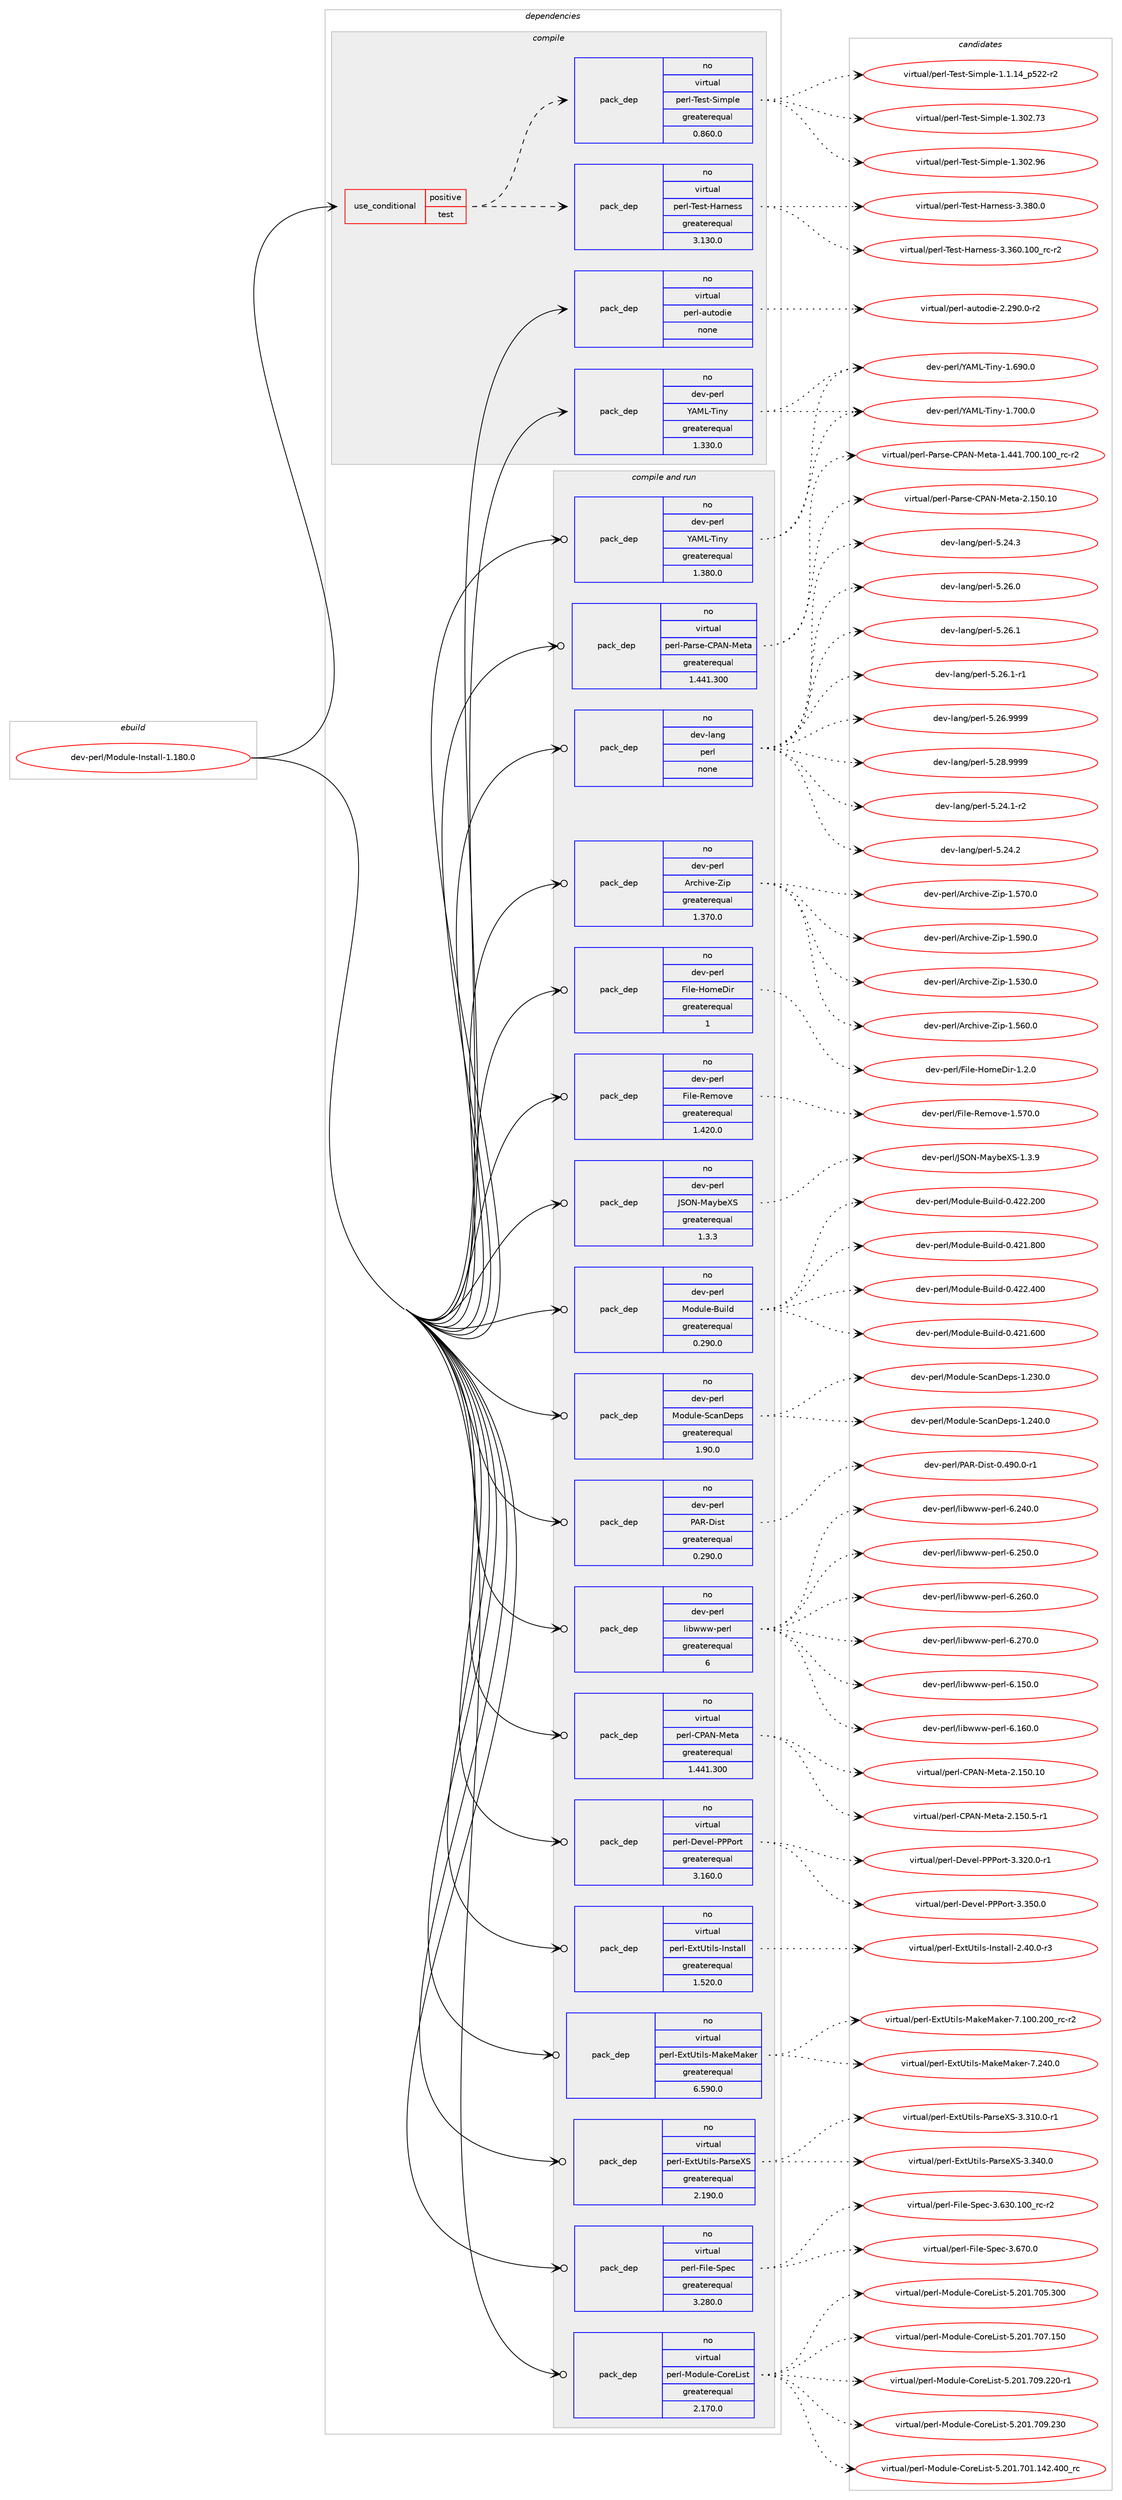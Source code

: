 digraph prolog {

# *************
# Graph options
# *************

newrank=true;
concentrate=true;
compound=true;
graph [rankdir=LR,fontname=Helvetica,fontsize=10,ranksep=1.5];#, ranksep=2.5, nodesep=0.2];
edge  [arrowhead=vee];
node  [fontname=Helvetica,fontsize=10];

# **********
# The ebuild
# **********

subgraph cluster_leftcol {
color=gray;
rank=same;
label=<<i>ebuild</i>>;
id [label="dev-perl/Module-Install-1.180.0", color=red, width=4, href="../dev-perl/Module-Install-1.180.0.svg"];
}

# ****************
# The dependencies
# ****************

subgraph cluster_midcol {
color=gray;
label=<<i>dependencies</i>>;
subgraph cluster_compile {
fillcolor="#eeeeee";
style=filled;
label=<<i>compile</i>>;
subgraph cond27629 {
dependency134471 [label=<<TABLE BORDER="0" CELLBORDER="1" CELLSPACING="0" CELLPADDING="4"><TR><TD ROWSPAN="3" CELLPADDING="10">use_conditional</TD></TR><TR><TD>positive</TD></TR><TR><TD>test</TD></TR></TABLE>>, shape=none, color=red];
subgraph pack103159 {
dependency134472 [label=<<TABLE BORDER="0" CELLBORDER="1" CELLSPACING="0" CELLPADDING="4" WIDTH="220"><TR><TD ROWSPAN="6" CELLPADDING="30">pack_dep</TD></TR><TR><TD WIDTH="110">no</TD></TR><TR><TD>virtual</TD></TR><TR><TD>perl-Test-Harness</TD></TR><TR><TD>greaterequal</TD></TR><TR><TD>3.130.0</TD></TR></TABLE>>, shape=none, color=blue];
}
dependency134471:e -> dependency134472:w [weight=20,style="dashed",arrowhead="vee"];
subgraph pack103160 {
dependency134473 [label=<<TABLE BORDER="0" CELLBORDER="1" CELLSPACING="0" CELLPADDING="4" WIDTH="220"><TR><TD ROWSPAN="6" CELLPADDING="30">pack_dep</TD></TR><TR><TD WIDTH="110">no</TD></TR><TR><TD>virtual</TD></TR><TR><TD>perl-Test-Simple</TD></TR><TR><TD>greaterequal</TD></TR><TR><TD>0.860.0</TD></TR></TABLE>>, shape=none, color=blue];
}
dependency134471:e -> dependency134473:w [weight=20,style="dashed",arrowhead="vee"];
}
id:e -> dependency134471:w [weight=20,style="solid",arrowhead="vee"];
subgraph pack103161 {
dependency134474 [label=<<TABLE BORDER="0" CELLBORDER="1" CELLSPACING="0" CELLPADDING="4" WIDTH="220"><TR><TD ROWSPAN="6" CELLPADDING="30">pack_dep</TD></TR><TR><TD WIDTH="110">no</TD></TR><TR><TD>dev-perl</TD></TR><TR><TD>YAML-Tiny</TD></TR><TR><TD>greaterequal</TD></TR><TR><TD>1.330.0</TD></TR></TABLE>>, shape=none, color=blue];
}
id:e -> dependency134474:w [weight=20,style="solid",arrowhead="vee"];
subgraph pack103162 {
dependency134475 [label=<<TABLE BORDER="0" CELLBORDER="1" CELLSPACING="0" CELLPADDING="4" WIDTH="220"><TR><TD ROWSPAN="6" CELLPADDING="30">pack_dep</TD></TR><TR><TD WIDTH="110">no</TD></TR><TR><TD>virtual</TD></TR><TR><TD>perl-autodie</TD></TR><TR><TD>none</TD></TR><TR><TD></TD></TR></TABLE>>, shape=none, color=blue];
}
id:e -> dependency134475:w [weight=20,style="solid",arrowhead="vee"];
}
subgraph cluster_compileandrun {
fillcolor="#eeeeee";
style=filled;
label=<<i>compile and run</i>>;
subgraph pack103163 {
dependency134476 [label=<<TABLE BORDER="0" CELLBORDER="1" CELLSPACING="0" CELLPADDING="4" WIDTH="220"><TR><TD ROWSPAN="6" CELLPADDING="30">pack_dep</TD></TR><TR><TD WIDTH="110">no</TD></TR><TR><TD>dev-lang</TD></TR><TR><TD>perl</TD></TR><TR><TD>none</TD></TR><TR><TD></TD></TR></TABLE>>, shape=none, color=blue];
}
id:e -> dependency134476:w [weight=20,style="solid",arrowhead="odotvee"];
subgraph pack103164 {
dependency134477 [label=<<TABLE BORDER="0" CELLBORDER="1" CELLSPACING="0" CELLPADDING="4" WIDTH="220"><TR><TD ROWSPAN="6" CELLPADDING="30">pack_dep</TD></TR><TR><TD WIDTH="110">no</TD></TR><TR><TD>dev-perl</TD></TR><TR><TD>Archive-Zip</TD></TR><TR><TD>greaterequal</TD></TR><TR><TD>1.370.0</TD></TR></TABLE>>, shape=none, color=blue];
}
id:e -> dependency134477:w [weight=20,style="solid",arrowhead="odotvee"];
subgraph pack103165 {
dependency134478 [label=<<TABLE BORDER="0" CELLBORDER="1" CELLSPACING="0" CELLPADDING="4" WIDTH="220"><TR><TD ROWSPAN="6" CELLPADDING="30">pack_dep</TD></TR><TR><TD WIDTH="110">no</TD></TR><TR><TD>dev-perl</TD></TR><TR><TD>File-HomeDir</TD></TR><TR><TD>greaterequal</TD></TR><TR><TD>1</TD></TR></TABLE>>, shape=none, color=blue];
}
id:e -> dependency134478:w [weight=20,style="solid",arrowhead="odotvee"];
subgraph pack103166 {
dependency134479 [label=<<TABLE BORDER="0" CELLBORDER="1" CELLSPACING="0" CELLPADDING="4" WIDTH="220"><TR><TD ROWSPAN="6" CELLPADDING="30">pack_dep</TD></TR><TR><TD WIDTH="110">no</TD></TR><TR><TD>dev-perl</TD></TR><TR><TD>File-Remove</TD></TR><TR><TD>greaterequal</TD></TR><TR><TD>1.420.0</TD></TR></TABLE>>, shape=none, color=blue];
}
id:e -> dependency134479:w [weight=20,style="solid",arrowhead="odotvee"];
subgraph pack103167 {
dependency134480 [label=<<TABLE BORDER="0" CELLBORDER="1" CELLSPACING="0" CELLPADDING="4" WIDTH="220"><TR><TD ROWSPAN="6" CELLPADDING="30">pack_dep</TD></TR><TR><TD WIDTH="110">no</TD></TR><TR><TD>dev-perl</TD></TR><TR><TD>JSON-MaybeXS</TD></TR><TR><TD>greaterequal</TD></TR><TR><TD>1.3.3</TD></TR></TABLE>>, shape=none, color=blue];
}
id:e -> dependency134480:w [weight=20,style="solid",arrowhead="odotvee"];
subgraph pack103168 {
dependency134481 [label=<<TABLE BORDER="0" CELLBORDER="1" CELLSPACING="0" CELLPADDING="4" WIDTH="220"><TR><TD ROWSPAN="6" CELLPADDING="30">pack_dep</TD></TR><TR><TD WIDTH="110">no</TD></TR><TR><TD>dev-perl</TD></TR><TR><TD>Module-Build</TD></TR><TR><TD>greaterequal</TD></TR><TR><TD>0.290.0</TD></TR></TABLE>>, shape=none, color=blue];
}
id:e -> dependency134481:w [weight=20,style="solid",arrowhead="odotvee"];
subgraph pack103169 {
dependency134482 [label=<<TABLE BORDER="0" CELLBORDER="1" CELLSPACING="0" CELLPADDING="4" WIDTH="220"><TR><TD ROWSPAN="6" CELLPADDING="30">pack_dep</TD></TR><TR><TD WIDTH="110">no</TD></TR><TR><TD>dev-perl</TD></TR><TR><TD>Module-ScanDeps</TD></TR><TR><TD>greaterequal</TD></TR><TR><TD>1.90.0</TD></TR></TABLE>>, shape=none, color=blue];
}
id:e -> dependency134482:w [weight=20,style="solid",arrowhead="odotvee"];
subgraph pack103170 {
dependency134483 [label=<<TABLE BORDER="0" CELLBORDER="1" CELLSPACING="0" CELLPADDING="4" WIDTH="220"><TR><TD ROWSPAN="6" CELLPADDING="30">pack_dep</TD></TR><TR><TD WIDTH="110">no</TD></TR><TR><TD>dev-perl</TD></TR><TR><TD>PAR-Dist</TD></TR><TR><TD>greaterequal</TD></TR><TR><TD>0.290.0</TD></TR></TABLE>>, shape=none, color=blue];
}
id:e -> dependency134483:w [weight=20,style="solid",arrowhead="odotvee"];
subgraph pack103171 {
dependency134484 [label=<<TABLE BORDER="0" CELLBORDER="1" CELLSPACING="0" CELLPADDING="4" WIDTH="220"><TR><TD ROWSPAN="6" CELLPADDING="30">pack_dep</TD></TR><TR><TD WIDTH="110">no</TD></TR><TR><TD>dev-perl</TD></TR><TR><TD>YAML-Tiny</TD></TR><TR><TD>greaterequal</TD></TR><TR><TD>1.380.0</TD></TR></TABLE>>, shape=none, color=blue];
}
id:e -> dependency134484:w [weight=20,style="solid",arrowhead="odotvee"];
subgraph pack103172 {
dependency134485 [label=<<TABLE BORDER="0" CELLBORDER="1" CELLSPACING="0" CELLPADDING="4" WIDTH="220"><TR><TD ROWSPAN="6" CELLPADDING="30">pack_dep</TD></TR><TR><TD WIDTH="110">no</TD></TR><TR><TD>dev-perl</TD></TR><TR><TD>libwww-perl</TD></TR><TR><TD>greaterequal</TD></TR><TR><TD>6</TD></TR></TABLE>>, shape=none, color=blue];
}
id:e -> dependency134485:w [weight=20,style="solid",arrowhead="odotvee"];
subgraph pack103173 {
dependency134486 [label=<<TABLE BORDER="0" CELLBORDER="1" CELLSPACING="0" CELLPADDING="4" WIDTH="220"><TR><TD ROWSPAN="6" CELLPADDING="30">pack_dep</TD></TR><TR><TD WIDTH="110">no</TD></TR><TR><TD>virtual</TD></TR><TR><TD>perl-CPAN-Meta</TD></TR><TR><TD>greaterequal</TD></TR><TR><TD>1.441.300</TD></TR></TABLE>>, shape=none, color=blue];
}
id:e -> dependency134486:w [weight=20,style="solid",arrowhead="odotvee"];
subgraph pack103174 {
dependency134487 [label=<<TABLE BORDER="0" CELLBORDER="1" CELLSPACING="0" CELLPADDING="4" WIDTH="220"><TR><TD ROWSPAN="6" CELLPADDING="30">pack_dep</TD></TR><TR><TD WIDTH="110">no</TD></TR><TR><TD>virtual</TD></TR><TR><TD>perl-Devel-PPPort</TD></TR><TR><TD>greaterequal</TD></TR><TR><TD>3.160.0</TD></TR></TABLE>>, shape=none, color=blue];
}
id:e -> dependency134487:w [weight=20,style="solid",arrowhead="odotvee"];
subgraph pack103175 {
dependency134488 [label=<<TABLE BORDER="0" CELLBORDER="1" CELLSPACING="0" CELLPADDING="4" WIDTH="220"><TR><TD ROWSPAN="6" CELLPADDING="30">pack_dep</TD></TR><TR><TD WIDTH="110">no</TD></TR><TR><TD>virtual</TD></TR><TR><TD>perl-ExtUtils-Install</TD></TR><TR><TD>greaterequal</TD></TR><TR><TD>1.520.0</TD></TR></TABLE>>, shape=none, color=blue];
}
id:e -> dependency134488:w [weight=20,style="solid",arrowhead="odotvee"];
subgraph pack103176 {
dependency134489 [label=<<TABLE BORDER="0" CELLBORDER="1" CELLSPACING="0" CELLPADDING="4" WIDTH="220"><TR><TD ROWSPAN="6" CELLPADDING="30">pack_dep</TD></TR><TR><TD WIDTH="110">no</TD></TR><TR><TD>virtual</TD></TR><TR><TD>perl-ExtUtils-MakeMaker</TD></TR><TR><TD>greaterequal</TD></TR><TR><TD>6.590.0</TD></TR></TABLE>>, shape=none, color=blue];
}
id:e -> dependency134489:w [weight=20,style="solid",arrowhead="odotvee"];
subgraph pack103177 {
dependency134490 [label=<<TABLE BORDER="0" CELLBORDER="1" CELLSPACING="0" CELLPADDING="4" WIDTH="220"><TR><TD ROWSPAN="6" CELLPADDING="30">pack_dep</TD></TR><TR><TD WIDTH="110">no</TD></TR><TR><TD>virtual</TD></TR><TR><TD>perl-ExtUtils-ParseXS</TD></TR><TR><TD>greaterequal</TD></TR><TR><TD>2.190.0</TD></TR></TABLE>>, shape=none, color=blue];
}
id:e -> dependency134490:w [weight=20,style="solid",arrowhead="odotvee"];
subgraph pack103178 {
dependency134491 [label=<<TABLE BORDER="0" CELLBORDER="1" CELLSPACING="0" CELLPADDING="4" WIDTH="220"><TR><TD ROWSPAN="6" CELLPADDING="30">pack_dep</TD></TR><TR><TD WIDTH="110">no</TD></TR><TR><TD>virtual</TD></TR><TR><TD>perl-File-Spec</TD></TR><TR><TD>greaterequal</TD></TR><TR><TD>3.280.0</TD></TR></TABLE>>, shape=none, color=blue];
}
id:e -> dependency134491:w [weight=20,style="solid",arrowhead="odotvee"];
subgraph pack103179 {
dependency134492 [label=<<TABLE BORDER="0" CELLBORDER="1" CELLSPACING="0" CELLPADDING="4" WIDTH="220"><TR><TD ROWSPAN="6" CELLPADDING="30">pack_dep</TD></TR><TR><TD WIDTH="110">no</TD></TR><TR><TD>virtual</TD></TR><TR><TD>perl-Module-CoreList</TD></TR><TR><TD>greaterequal</TD></TR><TR><TD>2.170.0</TD></TR></TABLE>>, shape=none, color=blue];
}
id:e -> dependency134492:w [weight=20,style="solid",arrowhead="odotvee"];
subgraph pack103180 {
dependency134493 [label=<<TABLE BORDER="0" CELLBORDER="1" CELLSPACING="0" CELLPADDING="4" WIDTH="220"><TR><TD ROWSPAN="6" CELLPADDING="30">pack_dep</TD></TR><TR><TD WIDTH="110">no</TD></TR><TR><TD>virtual</TD></TR><TR><TD>perl-Parse-CPAN-Meta</TD></TR><TR><TD>greaterequal</TD></TR><TR><TD>1.441.300</TD></TR></TABLE>>, shape=none, color=blue];
}
id:e -> dependency134493:w [weight=20,style="solid",arrowhead="odotvee"];
}
subgraph cluster_run {
fillcolor="#eeeeee";
style=filled;
label=<<i>run</i>>;
}
}

# **************
# The candidates
# **************

subgraph cluster_choices {
rank=same;
color=gray;
label=<<i>candidates</i>>;

subgraph choice103159 {
color=black;
nodesep=1;
choice118105114116117971084711210111410845841011151164572971141101011151154551465154484649484895114994511450 [label="virtual/perl-Test-Harness-3.360.100_rc-r2", color=red, width=4,href="../virtual/perl-Test-Harness-3.360.100_rc-r2.svg"];
choice118105114116117971084711210111410845841011151164572971141101011151154551465156484648 [label="virtual/perl-Test-Harness-3.380.0", color=red, width=4,href="../virtual/perl-Test-Harness-3.380.0.svg"];
dependency134472:e -> choice118105114116117971084711210111410845841011151164572971141101011151154551465154484649484895114994511450:w [style=dotted,weight="100"];
dependency134472:e -> choice118105114116117971084711210111410845841011151164572971141101011151154551465156484648:w [style=dotted,weight="100"];
}
subgraph choice103160 {
color=black;
nodesep=1;
choice11810511411611797108471121011141084584101115116458310510911210810145494649464952951125350504511450 [label="virtual/perl-Test-Simple-1.1.14_p522-r2", color=red, width=4,href="../virtual/perl-Test-Simple-1.1.14_p522-r2.svg"];
choice118105114116117971084711210111410845841011151164583105109112108101454946514850465551 [label="virtual/perl-Test-Simple-1.302.73", color=red, width=4,href="../virtual/perl-Test-Simple-1.302.73.svg"];
choice118105114116117971084711210111410845841011151164583105109112108101454946514850465754 [label="virtual/perl-Test-Simple-1.302.96", color=red, width=4,href="../virtual/perl-Test-Simple-1.302.96.svg"];
dependency134473:e -> choice11810511411611797108471121011141084584101115116458310510911210810145494649464952951125350504511450:w [style=dotted,weight="100"];
dependency134473:e -> choice118105114116117971084711210111410845841011151164583105109112108101454946514850465551:w [style=dotted,weight="100"];
dependency134473:e -> choice118105114116117971084711210111410845841011151164583105109112108101454946514850465754:w [style=dotted,weight="100"];
}
subgraph choice103161 {
color=black;
nodesep=1;
choice10010111845112101114108478965777645841051101214549465457484648 [label="dev-perl/YAML-Tiny-1.690.0", color=red, width=4,href="../dev-perl/YAML-Tiny-1.690.0.svg"];
choice10010111845112101114108478965777645841051101214549465548484648 [label="dev-perl/YAML-Tiny-1.700.0", color=red, width=4,href="../dev-perl/YAML-Tiny-1.700.0.svg"];
dependency134474:e -> choice10010111845112101114108478965777645841051101214549465457484648:w [style=dotted,weight="100"];
dependency134474:e -> choice10010111845112101114108478965777645841051101214549465548484648:w [style=dotted,weight="100"];
}
subgraph choice103162 {
color=black;
nodesep=1;
choice1181051141161179710847112101114108459711711611110010510145504650574846484511450 [label="virtual/perl-autodie-2.290.0-r2", color=red, width=4,href="../virtual/perl-autodie-2.290.0-r2.svg"];
dependency134475:e -> choice1181051141161179710847112101114108459711711611110010510145504650574846484511450:w [style=dotted,weight="100"];
}
subgraph choice103163 {
color=black;
nodesep=1;
choice100101118451089711010347112101114108455346505246494511450 [label="dev-lang/perl-5.24.1-r2", color=red, width=4,href="../dev-lang/perl-5.24.1-r2.svg"];
choice10010111845108971101034711210111410845534650524650 [label="dev-lang/perl-5.24.2", color=red, width=4,href="../dev-lang/perl-5.24.2.svg"];
choice10010111845108971101034711210111410845534650524651 [label="dev-lang/perl-5.24.3", color=red, width=4,href="../dev-lang/perl-5.24.3.svg"];
choice10010111845108971101034711210111410845534650544648 [label="dev-lang/perl-5.26.0", color=red, width=4,href="../dev-lang/perl-5.26.0.svg"];
choice10010111845108971101034711210111410845534650544649 [label="dev-lang/perl-5.26.1", color=red, width=4,href="../dev-lang/perl-5.26.1.svg"];
choice100101118451089711010347112101114108455346505446494511449 [label="dev-lang/perl-5.26.1-r1", color=red, width=4,href="../dev-lang/perl-5.26.1-r1.svg"];
choice10010111845108971101034711210111410845534650544657575757 [label="dev-lang/perl-5.26.9999", color=red, width=4,href="../dev-lang/perl-5.26.9999.svg"];
choice10010111845108971101034711210111410845534650564657575757 [label="dev-lang/perl-5.28.9999", color=red, width=4,href="../dev-lang/perl-5.28.9999.svg"];
dependency134476:e -> choice100101118451089711010347112101114108455346505246494511450:w [style=dotted,weight="100"];
dependency134476:e -> choice10010111845108971101034711210111410845534650524650:w [style=dotted,weight="100"];
dependency134476:e -> choice10010111845108971101034711210111410845534650524651:w [style=dotted,weight="100"];
dependency134476:e -> choice10010111845108971101034711210111410845534650544648:w [style=dotted,weight="100"];
dependency134476:e -> choice10010111845108971101034711210111410845534650544649:w [style=dotted,weight="100"];
dependency134476:e -> choice100101118451089711010347112101114108455346505446494511449:w [style=dotted,weight="100"];
dependency134476:e -> choice10010111845108971101034711210111410845534650544657575757:w [style=dotted,weight="100"];
dependency134476:e -> choice10010111845108971101034711210111410845534650564657575757:w [style=dotted,weight="100"];
}
subgraph choice103164 {
color=black;
nodesep=1;
choice1001011184511210111410847651149910410511810145901051124549465351484648 [label="dev-perl/Archive-Zip-1.530.0", color=red, width=4,href="../dev-perl/Archive-Zip-1.530.0.svg"];
choice1001011184511210111410847651149910410511810145901051124549465354484648 [label="dev-perl/Archive-Zip-1.560.0", color=red, width=4,href="../dev-perl/Archive-Zip-1.560.0.svg"];
choice1001011184511210111410847651149910410511810145901051124549465355484648 [label="dev-perl/Archive-Zip-1.570.0", color=red, width=4,href="../dev-perl/Archive-Zip-1.570.0.svg"];
choice1001011184511210111410847651149910410511810145901051124549465357484648 [label="dev-perl/Archive-Zip-1.590.0", color=red, width=4,href="../dev-perl/Archive-Zip-1.590.0.svg"];
dependency134477:e -> choice1001011184511210111410847651149910410511810145901051124549465351484648:w [style=dotted,weight="100"];
dependency134477:e -> choice1001011184511210111410847651149910410511810145901051124549465354484648:w [style=dotted,weight="100"];
dependency134477:e -> choice1001011184511210111410847651149910410511810145901051124549465355484648:w [style=dotted,weight="100"];
dependency134477:e -> choice1001011184511210111410847651149910410511810145901051124549465357484648:w [style=dotted,weight="100"];
}
subgraph choice103165 {
color=black;
nodesep=1;
choice100101118451121011141084770105108101457211110910168105114454946504648 [label="dev-perl/File-HomeDir-1.2.0", color=red, width=4,href="../dev-perl/File-HomeDir-1.2.0.svg"];
dependency134478:e -> choice100101118451121011141084770105108101457211110910168105114454946504648:w [style=dotted,weight="100"];
}
subgraph choice103166 {
color=black;
nodesep=1;
choice10010111845112101114108477010510810145821011091111181014549465355484648 [label="dev-perl/File-Remove-1.570.0", color=red, width=4,href="../dev-perl/File-Remove-1.570.0.svg"];
dependency134479:e -> choice10010111845112101114108477010510810145821011091111181014549465355484648:w [style=dotted,weight="100"];
}
subgraph choice103167 {
color=black;
nodesep=1;
choice100101118451121011141084774837978457797121981018883454946514657 [label="dev-perl/JSON-MaybeXS-1.3.9", color=red, width=4,href="../dev-perl/JSON-MaybeXS-1.3.9.svg"];
dependency134480:e -> choice100101118451121011141084774837978457797121981018883454946514657:w [style=dotted,weight="100"];
}
subgraph choice103168 {
color=black;
nodesep=1;
choice100101118451121011141084777111100117108101456611710510810045484652504946544848 [label="dev-perl/Module-Build-0.421.600", color=red, width=4,href="../dev-perl/Module-Build-0.421.600.svg"];
choice100101118451121011141084777111100117108101456611710510810045484652504946564848 [label="dev-perl/Module-Build-0.421.800", color=red, width=4,href="../dev-perl/Module-Build-0.421.800.svg"];
choice100101118451121011141084777111100117108101456611710510810045484652505046504848 [label="dev-perl/Module-Build-0.422.200", color=red, width=4,href="../dev-perl/Module-Build-0.422.200.svg"];
choice100101118451121011141084777111100117108101456611710510810045484652505046524848 [label="dev-perl/Module-Build-0.422.400", color=red, width=4,href="../dev-perl/Module-Build-0.422.400.svg"];
dependency134481:e -> choice100101118451121011141084777111100117108101456611710510810045484652504946544848:w [style=dotted,weight="100"];
dependency134481:e -> choice100101118451121011141084777111100117108101456611710510810045484652504946564848:w [style=dotted,weight="100"];
dependency134481:e -> choice100101118451121011141084777111100117108101456611710510810045484652505046504848:w [style=dotted,weight="100"];
dependency134481:e -> choice100101118451121011141084777111100117108101456611710510810045484652505046524848:w [style=dotted,weight="100"];
}
subgraph choice103169 {
color=black;
nodesep=1;
choice10010111845112101114108477711110011710810145839997110681011121154549465051484648 [label="dev-perl/Module-ScanDeps-1.230.0", color=red, width=4,href="../dev-perl/Module-ScanDeps-1.230.0.svg"];
choice10010111845112101114108477711110011710810145839997110681011121154549465052484648 [label="dev-perl/Module-ScanDeps-1.240.0", color=red, width=4,href="../dev-perl/Module-ScanDeps-1.240.0.svg"];
dependency134482:e -> choice10010111845112101114108477711110011710810145839997110681011121154549465051484648:w [style=dotted,weight="100"];
dependency134482:e -> choice10010111845112101114108477711110011710810145839997110681011121154549465052484648:w [style=dotted,weight="100"];
}
subgraph choice103170 {
color=black;
nodesep=1;
choice1001011184511210111410847806582456810511511645484652574846484511449 [label="dev-perl/PAR-Dist-0.490.0-r1", color=red, width=4,href="../dev-perl/PAR-Dist-0.490.0-r1.svg"];
dependency134483:e -> choice1001011184511210111410847806582456810511511645484652574846484511449:w [style=dotted,weight="100"];
}
subgraph choice103171 {
color=black;
nodesep=1;
choice10010111845112101114108478965777645841051101214549465457484648 [label="dev-perl/YAML-Tiny-1.690.0", color=red, width=4,href="../dev-perl/YAML-Tiny-1.690.0.svg"];
choice10010111845112101114108478965777645841051101214549465548484648 [label="dev-perl/YAML-Tiny-1.700.0", color=red, width=4,href="../dev-perl/YAML-Tiny-1.700.0.svg"];
dependency134484:e -> choice10010111845112101114108478965777645841051101214549465457484648:w [style=dotted,weight="100"];
dependency134484:e -> choice10010111845112101114108478965777645841051101214549465548484648:w [style=dotted,weight="100"];
}
subgraph choice103172 {
color=black;
nodesep=1;
choice100101118451121011141084710810598119119119451121011141084554464953484648 [label="dev-perl/libwww-perl-6.150.0", color=red, width=4,href="../dev-perl/libwww-perl-6.150.0.svg"];
choice100101118451121011141084710810598119119119451121011141084554464954484648 [label="dev-perl/libwww-perl-6.160.0", color=red, width=4,href="../dev-perl/libwww-perl-6.160.0.svg"];
choice100101118451121011141084710810598119119119451121011141084554465052484648 [label="dev-perl/libwww-perl-6.240.0", color=red, width=4,href="../dev-perl/libwww-perl-6.240.0.svg"];
choice100101118451121011141084710810598119119119451121011141084554465053484648 [label="dev-perl/libwww-perl-6.250.0", color=red, width=4,href="../dev-perl/libwww-perl-6.250.0.svg"];
choice100101118451121011141084710810598119119119451121011141084554465054484648 [label="dev-perl/libwww-perl-6.260.0", color=red, width=4,href="../dev-perl/libwww-perl-6.260.0.svg"];
choice100101118451121011141084710810598119119119451121011141084554465055484648 [label="dev-perl/libwww-perl-6.270.0", color=red, width=4,href="../dev-perl/libwww-perl-6.270.0.svg"];
dependency134485:e -> choice100101118451121011141084710810598119119119451121011141084554464953484648:w [style=dotted,weight="100"];
dependency134485:e -> choice100101118451121011141084710810598119119119451121011141084554464954484648:w [style=dotted,weight="100"];
dependency134485:e -> choice100101118451121011141084710810598119119119451121011141084554465052484648:w [style=dotted,weight="100"];
dependency134485:e -> choice100101118451121011141084710810598119119119451121011141084554465053484648:w [style=dotted,weight="100"];
dependency134485:e -> choice100101118451121011141084710810598119119119451121011141084554465054484648:w [style=dotted,weight="100"];
dependency134485:e -> choice100101118451121011141084710810598119119119451121011141084554465055484648:w [style=dotted,weight="100"];
}
subgraph choice103173 {
color=black;
nodesep=1;
choice11810511411611797108471121011141084567806578457710111697455046495348464948 [label="virtual/perl-CPAN-Meta-2.150.10", color=red, width=4,href="../virtual/perl-CPAN-Meta-2.150.10.svg"];
choice1181051141161179710847112101114108456780657845771011169745504649534846534511449 [label="virtual/perl-CPAN-Meta-2.150.5-r1", color=red, width=4,href="../virtual/perl-CPAN-Meta-2.150.5-r1.svg"];
dependency134486:e -> choice11810511411611797108471121011141084567806578457710111697455046495348464948:w [style=dotted,weight="100"];
dependency134486:e -> choice1181051141161179710847112101114108456780657845771011169745504649534846534511449:w [style=dotted,weight="100"];
}
subgraph choice103174 {
color=black;
nodesep=1;
choice118105114116117971084711210111410845681011181011084580808011111411645514651504846484511449 [label="virtual/perl-Devel-PPPort-3.320.0-r1", color=red, width=4,href="../virtual/perl-Devel-PPPort-3.320.0-r1.svg"];
choice11810511411611797108471121011141084568101118101108458080801111141164551465153484648 [label="virtual/perl-Devel-PPPort-3.350.0", color=red, width=4,href="../virtual/perl-Devel-PPPort-3.350.0.svg"];
dependency134487:e -> choice118105114116117971084711210111410845681011181011084580808011111411645514651504846484511449:w [style=dotted,weight="100"];
dependency134487:e -> choice11810511411611797108471121011141084568101118101108458080801111141164551465153484648:w [style=dotted,weight="100"];
}
subgraph choice103175 {
color=black;
nodesep=1;
choice1181051141161179710847112101114108456912011685116105108115457311011511697108108455046524846484511451 [label="virtual/perl-ExtUtils-Install-2.40.0-r3", color=red, width=4,href="../virtual/perl-ExtUtils-Install-2.40.0-r3.svg"];
dependency134488:e -> choice1181051141161179710847112101114108456912011685116105108115457311011511697108108455046524846484511451:w [style=dotted,weight="100"];
}
subgraph choice103176 {
color=black;
nodesep=1;
choice118105114116117971084711210111410845691201168511610510811545779710710177971071011144555464948484650484895114994511450 [label="virtual/perl-ExtUtils-MakeMaker-7.100.200_rc-r2", color=red, width=4,href="../virtual/perl-ExtUtils-MakeMaker-7.100.200_rc-r2.svg"];
choice118105114116117971084711210111410845691201168511610510811545779710710177971071011144555465052484648 [label="virtual/perl-ExtUtils-MakeMaker-7.240.0", color=red, width=4,href="../virtual/perl-ExtUtils-MakeMaker-7.240.0.svg"];
dependency134489:e -> choice118105114116117971084711210111410845691201168511610510811545779710710177971071011144555464948484650484895114994511450:w [style=dotted,weight="100"];
dependency134489:e -> choice118105114116117971084711210111410845691201168511610510811545779710710177971071011144555465052484648:w [style=dotted,weight="100"];
}
subgraph choice103177 {
color=black;
nodesep=1;
choice1181051141161179710847112101114108456912011685116105108115458097114115101888345514651494846484511449 [label="virtual/perl-ExtUtils-ParseXS-3.310.0-r1", color=red, width=4,href="../virtual/perl-ExtUtils-ParseXS-3.310.0-r1.svg"];
choice118105114116117971084711210111410845691201168511610510811545809711411510188834551465152484648 [label="virtual/perl-ExtUtils-ParseXS-3.340.0", color=red, width=4,href="../virtual/perl-ExtUtils-ParseXS-3.340.0.svg"];
dependency134490:e -> choice1181051141161179710847112101114108456912011685116105108115458097114115101888345514651494846484511449:w [style=dotted,weight="100"];
dependency134490:e -> choice118105114116117971084711210111410845691201168511610510811545809711411510188834551465152484648:w [style=dotted,weight="100"];
}
subgraph choice103178 {
color=black;
nodesep=1;
choice118105114116117971084711210111410845701051081014583112101994551465451484649484895114994511450 [label="virtual/perl-File-Spec-3.630.100_rc-r2", color=red, width=4,href="../virtual/perl-File-Spec-3.630.100_rc-r2.svg"];
choice118105114116117971084711210111410845701051081014583112101994551465455484648 [label="virtual/perl-File-Spec-3.670.0", color=red, width=4,href="../virtual/perl-File-Spec-3.670.0.svg"];
dependency134491:e -> choice118105114116117971084711210111410845701051081014583112101994551465451484649484895114994511450:w [style=dotted,weight="100"];
dependency134491:e -> choice118105114116117971084711210111410845701051081014583112101994551465455484648:w [style=dotted,weight="100"];
}
subgraph choice103179 {
color=black;
nodesep=1;
choice118105114116117971084711210111410845771111001171081014567111114101761051151164553465048494655484946495250465248489511499 [label="virtual/perl-Module-CoreList-5.201.701.142.400_rc", color=red, width=4,href="../virtual/perl-Module-CoreList-5.201.701.142.400_rc.svg"];
choice118105114116117971084711210111410845771111001171081014567111114101761051151164553465048494655485346514848 [label="virtual/perl-Module-CoreList-5.201.705.300", color=red, width=4,href="../virtual/perl-Module-CoreList-5.201.705.300.svg"];
choice118105114116117971084711210111410845771111001171081014567111114101761051151164553465048494655485546495348 [label="virtual/perl-Module-CoreList-5.201.707.150", color=red, width=4,href="../virtual/perl-Module-CoreList-5.201.707.150.svg"];
choice1181051141161179710847112101114108457711110011710810145671111141017610511511645534650484946554857465050484511449 [label="virtual/perl-Module-CoreList-5.201.709.220-r1", color=red, width=4,href="../virtual/perl-Module-CoreList-5.201.709.220-r1.svg"];
choice118105114116117971084711210111410845771111001171081014567111114101761051151164553465048494655485746505148 [label="virtual/perl-Module-CoreList-5.201.709.230", color=red, width=4,href="../virtual/perl-Module-CoreList-5.201.709.230.svg"];
dependency134492:e -> choice118105114116117971084711210111410845771111001171081014567111114101761051151164553465048494655484946495250465248489511499:w [style=dotted,weight="100"];
dependency134492:e -> choice118105114116117971084711210111410845771111001171081014567111114101761051151164553465048494655485346514848:w [style=dotted,weight="100"];
dependency134492:e -> choice118105114116117971084711210111410845771111001171081014567111114101761051151164553465048494655485546495348:w [style=dotted,weight="100"];
dependency134492:e -> choice1181051141161179710847112101114108457711110011710810145671111141017610511511645534650484946554857465050484511449:w [style=dotted,weight="100"];
dependency134492:e -> choice118105114116117971084711210111410845771111001171081014567111114101761051151164553465048494655485746505148:w [style=dotted,weight="100"];
}
subgraph choice103180 {
color=black;
nodesep=1;
choice11810511411611797108471121011141084580971141151014567806578457710111697454946525249465548484649484895114994511450 [label="virtual/perl-Parse-CPAN-Meta-1.441.700.100_rc-r2", color=red, width=4,href="../virtual/perl-Parse-CPAN-Meta-1.441.700.100_rc-r2.svg"];
choice11810511411611797108471121011141084580971141151014567806578457710111697455046495348464948 [label="virtual/perl-Parse-CPAN-Meta-2.150.10", color=red, width=4,href="../virtual/perl-Parse-CPAN-Meta-2.150.10.svg"];
dependency134493:e -> choice11810511411611797108471121011141084580971141151014567806578457710111697454946525249465548484649484895114994511450:w [style=dotted,weight="100"];
dependency134493:e -> choice11810511411611797108471121011141084580971141151014567806578457710111697455046495348464948:w [style=dotted,weight="100"];
}
}

}
